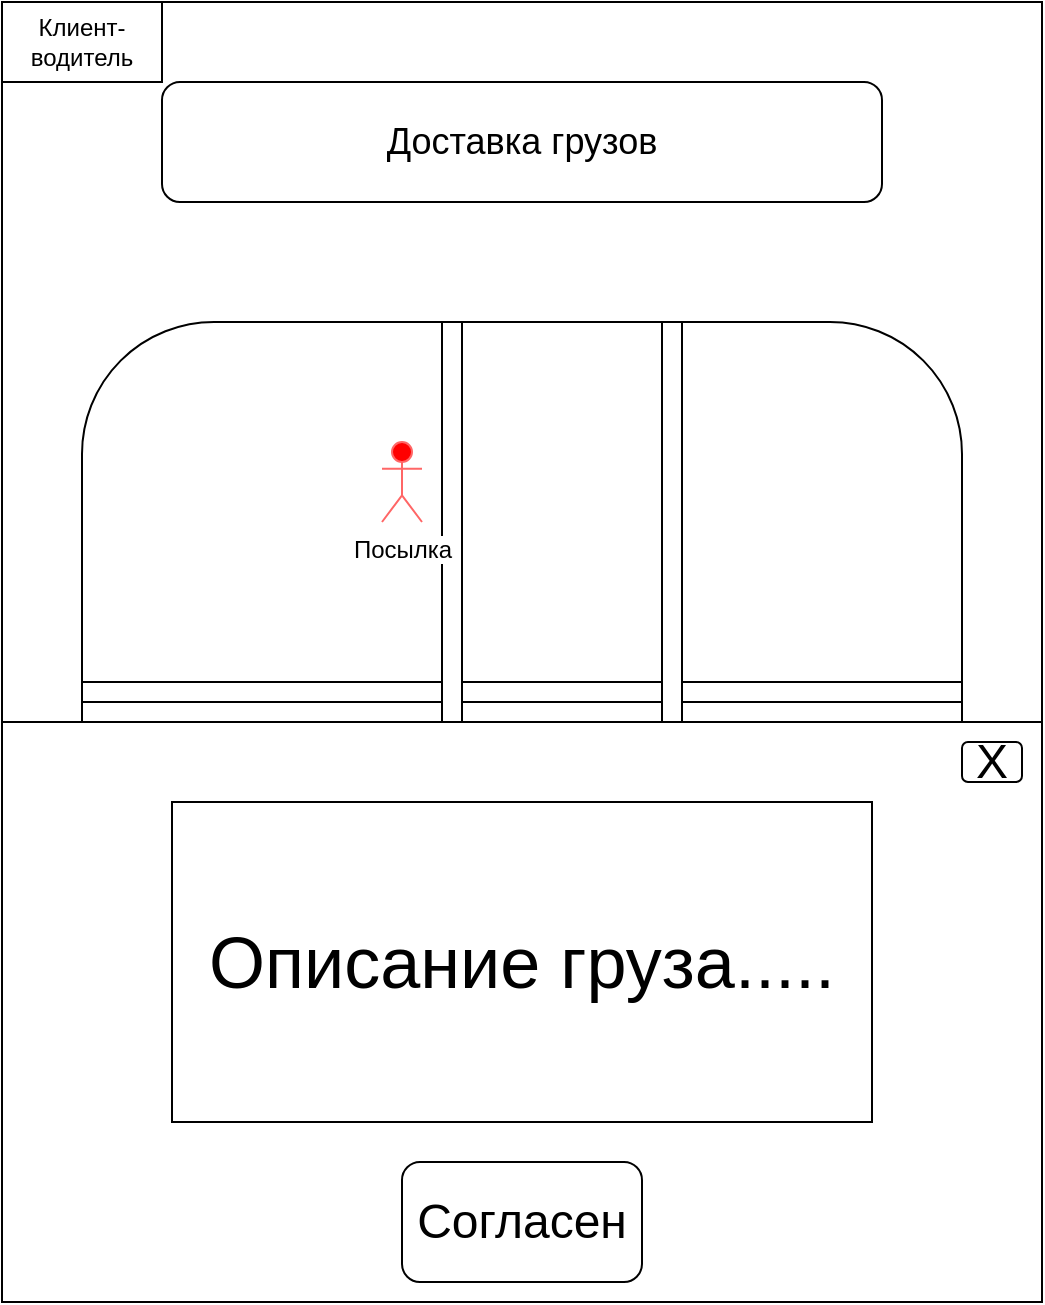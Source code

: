 <mxfile version="12.9.13" type="device"><diagram id="3f5_AKMUHSl0IT2rEvM6" name="Page-1"><mxGraphModel dx="1422" dy="789" grid="1" gridSize="10" guides="1" tooltips="1" connect="1" arrows="1" fold="1" page="1" pageScale="1" pageWidth="827" pageHeight="1169" math="0" shadow="0"><root><mxCell id="0"/><mxCell id="1" parent="0"/><mxCell id="kMmKIY0h6iWMr-wwKMxp-1" value="" style="rounded=0;whiteSpace=wrap;html=1;" vertex="1" parent="1"><mxGeometry x="130" y="80" width="520" height="650" as="geometry"/></mxCell><mxCell id="kMmKIY0h6iWMr-wwKMxp-2" value="" style="rounded=1;whiteSpace=wrap;html=1;" vertex="1" parent="1"><mxGeometry x="170" y="240" width="440" height="470" as="geometry"/></mxCell><mxCell id="kMmKIY0h6iWMr-wwKMxp-3" value="&lt;font style=&quot;font-size: 18px&quot;&gt;Доставка грузов&lt;/font&gt;" style="rounded=1;whiteSpace=wrap;html=1;" vertex="1" parent="1"><mxGeometry x="210" y="120" width="360" height="60" as="geometry"/></mxCell><mxCell id="kMmKIY0h6iWMr-wwKMxp-10" value="" style="rounded=0;whiteSpace=wrap;html=1;" vertex="1" parent="1"><mxGeometry x="170" y="420" width="440" height="10" as="geometry"/></mxCell><mxCell id="kMmKIY0h6iWMr-wwKMxp-11" value="" style="rounded=0;whiteSpace=wrap;html=1;" vertex="1" parent="1"><mxGeometry x="350" y="240" width="10" height="470" as="geometry"/></mxCell><mxCell id="kMmKIY0h6iWMr-wwKMxp-12" value="" style="rounded=0;whiteSpace=wrap;html=1;" vertex="1" parent="1"><mxGeometry x="460" y="240" width="10" height="470" as="geometry"/></mxCell><mxCell id="kMmKIY0h6iWMr-wwKMxp-14" value="" style="rounded=0;whiteSpace=wrap;html=1;" vertex="1" parent="1"><mxGeometry x="130" y="440" width="520" height="290" as="geometry"/></mxCell><mxCell id="kMmKIY0h6iWMr-wwKMxp-17" value="&lt;font style=&quot;font-size: 24px&quot;&gt;Согласен&lt;/font&gt;" style="rounded=1;whiteSpace=wrap;html=1;" vertex="1" parent="1"><mxGeometry x="330" y="660" width="120" height="60" as="geometry"/></mxCell><mxCell id="kMmKIY0h6iWMr-wwKMxp-20" value="Посылка" style="shape=umlActor;verticalLabelPosition=bottom;labelBackgroundColor=#ffffff;verticalAlign=top;html=1;outlineConnect=0;fillColor=#FF0000;strokeColor=#FF6666;" vertex="1" parent="1"><mxGeometry x="320" y="300" width="20" height="40" as="geometry"/></mxCell><mxCell id="kMmKIY0h6iWMr-wwKMxp-21" value="Клиент-водитель" style="rounded=0;whiteSpace=wrap;html=1;" vertex="1" parent="1"><mxGeometry x="130" y="80" width="80" height="40" as="geometry"/></mxCell><mxCell id="kMmKIY0h6iWMr-wwKMxp-23" value="&lt;font style=&quot;font-size: 24px&quot;&gt;X&lt;/font&gt;" style="rounded=1;whiteSpace=wrap;html=1;strokeColor=#000000;fillColor=#FFFFFF;" vertex="1" parent="1"><mxGeometry x="610" y="450" width="30" height="20" as="geometry"/></mxCell><mxCell id="kMmKIY0h6iWMr-wwKMxp-24" value="&lt;font style=&quot;font-size: 36px&quot;&gt;Описание груза.....&lt;/font&gt;" style="rounded=0;whiteSpace=wrap;html=1;strokeColor=#000000;fillColor=#FFFFFF;" vertex="1" parent="1"><mxGeometry x="215" y="480" width="350" height="160" as="geometry"/></mxCell></root></mxGraphModel></diagram></mxfile>